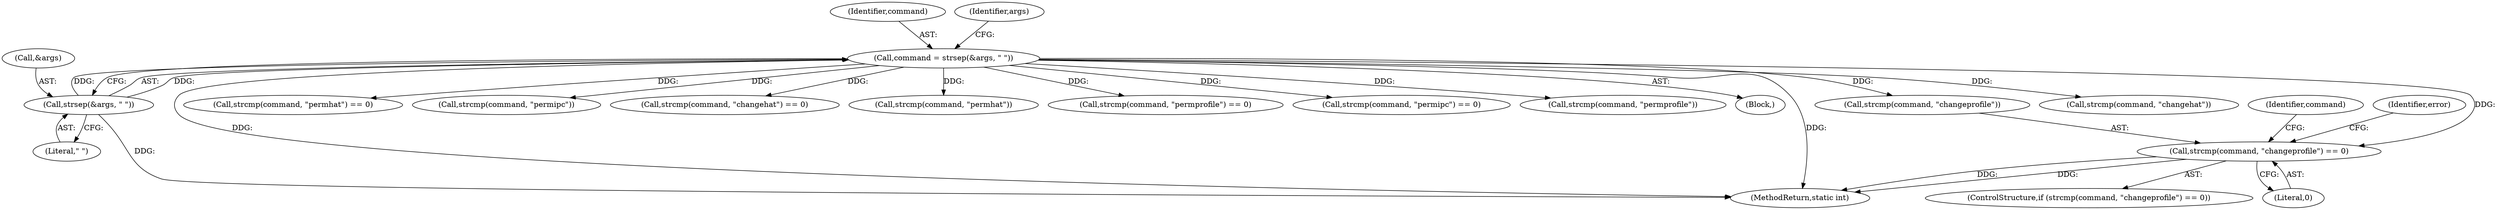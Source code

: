 digraph "0_linux_a5b2c5b2ad5853591a6cac6134cd0f599a720865@API" {
"1000227" [label="(Call,strcmp(command, \"changeprofile\") == 0)"];
"1000158" [label="(Call,command = strsep(&args, \" \"))"];
"1000160" [label="(Call,strsep(&args, \" \"))"];
"1000231" [label="(Literal,0)"];
"1000213" [label="(Call,strcmp(command, \"permhat\") == 0)"];
"1000259" [label="(Call,strcmp(command, \"permipc\"))"];
"1000226" [label="(ControlStructure,if (strcmp(command, \"changeprofile\") == 0))"];
"1000227" [label="(Call,strcmp(command, \"changeprofile\") == 0)"];
"1000245" [label="(Identifier,command)"];
"1000159" [label="(Identifier,command)"];
"1000198" [label="(Call,strcmp(command, \"changehat\") == 0)"];
"1000163" [label="(Literal,\" \")"];
"1000161" [label="(Call,&args)"];
"1000214" [label="(Call,strcmp(command, \"permhat\"))"];
"1000158" [label="(Call,command = strsep(&args, \" \"))"];
"1000243" [label="(Call,strcmp(command, \"permprofile\") == 0)"];
"1000258" [label="(Call,strcmp(command, \"permipc\") == 0)"];
"1000166" [label="(Identifier,args)"];
"1000244" [label="(Call,strcmp(command, \"permprofile\"))"];
"1000108" [label="(Block,)"];
"1000333" [label="(MethodReturn,static int)"];
"1000160" [label="(Call,strsep(&args, \" \"))"];
"1000199" [label="(Call,strcmp(command, \"changehat\"))"];
"1000234" [label="(Identifier,error)"];
"1000228" [label="(Call,strcmp(command, \"changeprofile\"))"];
"1000227" -> "1000226"  [label="AST: "];
"1000227" -> "1000231"  [label="CFG: "];
"1000228" -> "1000227"  [label="AST: "];
"1000231" -> "1000227"  [label="AST: "];
"1000234" -> "1000227"  [label="CFG: "];
"1000245" -> "1000227"  [label="CFG: "];
"1000227" -> "1000333"  [label="DDG: "];
"1000227" -> "1000333"  [label="DDG: "];
"1000158" -> "1000227"  [label="DDG: "];
"1000158" -> "1000108"  [label="AST: "];
"1000158" -> "1000160"  [label="CFG: "];
"1000159" -> "1000158"  [label="AST: "];
"1000160" -> "1000158"  [label="AST: "];
"1000166" -> "1000158"  [label="CFG: "];
"1000158" -> "1000333"  [label="DDG: "];
"1000158" -> "1000333"  [label="DDG: "];
"1000160" -> "1000158"  [label="DDG: "];
"1000160" -> "1000158"  [label="DDG: "];
"1000158" -> "1000198"  [label="DDG: "];
"1000158" -> "1000199"  [label="DDG: "];
"1000158" -> "1000213"  [label="DDG: "];
"1000158" -> "1000214"  [label="DDG: "];
"1000158" -> "1000228"  [label="DDG: "];
"1000158" -> "1000243"  [label="DDG: "];
"1000158" -> "1000244"  [label="DDG: "];
"1000158" -> "1000258"  [label="DDG: "];
"1000158" -> "1000259"  [label="DDG: "];
"1000160" -> "1000163"  [label="CFG: "];
"1000161" -> "1000160"  [label="AST: "];
"1000163" -> "1000160"  [label="AST: "];
"1000160" -> "1000333"  [label="DDG: "];
}
